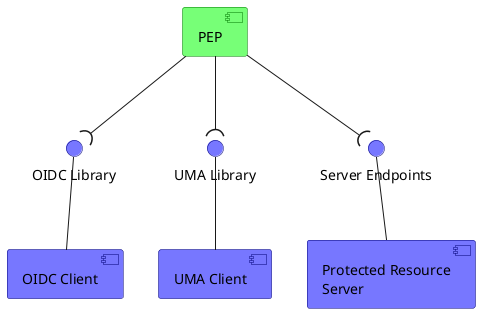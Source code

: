 @startuml component

hide stereotype

component "Protected Resource\nServer" as res_server <<provider>>
component "UMA Client" as uma <<provider>>
component "OIDC Client" as oidc <<provider>>
() "Server Endpoints" as srv_endpoints <<consumed>>
() "UMA Library" as umaapi <<consumed>>
() "OIDC Library" as oidcapi <<consumed>>
res_server -up- srv_endpoints
uma -up- umaapi
oidc -up- oidcapi


component "PEP" as PEP <<pep>>
PEP -down-( srv_endpoints
PEP -down-( umaapi
PEP -down-( oidcapi

skinparam component<<pep>> {
    BackgroundColor #77ff77
    BorderColor #007700
}

skinparam interface<<consumed>> {
    BackgroundColor #7777ff
    BorderColor #000077
}

skinparam component<<provider>> {
    BackgroundColor #7777ff
    BorderColor #000077
}

@enduml

